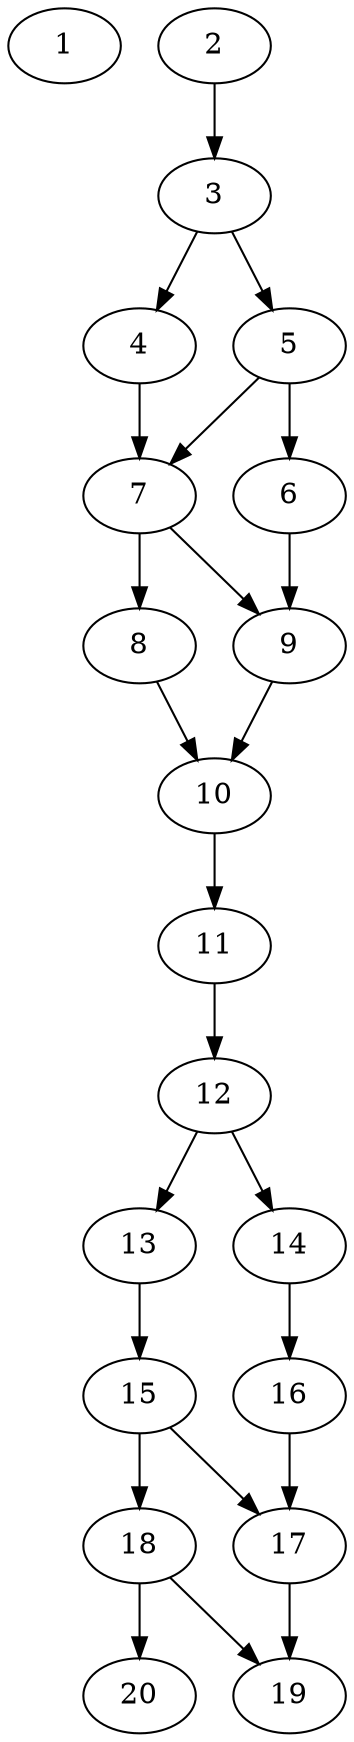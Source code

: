 // DAG automatically generated by daggen at Thu Oct  3 13:58:43 2019
// ./daggen --dot -n 20 --ccr 0.5 --fat 0.3 --regular 0.5 --density 0.7 --mindata 5242880 --maxdata 52428800 
digraph G {
  1 [size="22462464", alpha="0.07", expect_size="11231232"] 
  2 [size="69507072", alpha="0.13", expect_size="34753536"] 
  2 -> 3 [size ="34753536"]
  3 [size="95041536", alpha="0.11", expect_size="47520768"] 
  3 -> 4 [size ="47520768"]
  3 -> 5 [size ="47520768"]
  4 [size="65245184", alpha="0.14", expect_size="32622592"] 
  4 -> 7 [size ="32622592"]
  5 [size="28794880", alpha="0.12", expect_size="14397440"] 
  5 -> 6 [size ="14397440"]
  5 -> 7 [size ="14397440"]
  6 [size="35985408", alpha="0.03", expect_size="17992704"] 
  6 -> 9 [size ="17992704"]
  7 [size="63176704", alpha="0.07", expect_size="31588352"] 
  7 -> 8 [size ="31588352"]
  7 -> 9 [size ="31588352"]
  8 [size="54917120", alpha="0.04", expect_size="27458560"] 
  8 -> 10 [size ="27458560"]
  9 [size="83009536", alpha="0.10", expect_size="41504768"] 
  9 -> 10 [size ="41504768"]
  10 [size="51972096", alpha="0.02", expect_size="25986048"] 
  10 -> 11 [size ="25986048"]
  11 [size="35960832", alpha="0.04", expect_size="17980416"] 
  11 -> 12 [size ="17980416"]
  12 [size="70658048", alpha="0.11", expect_size="35329024"] 
  12 -> 13 [size ="35329024"]
  12 -> 14 [size ="35329024"]
  13 [size="35678208", alpha="0.18", expect_size="17839104"] 
  13 -> 15 [size ="17839104"]
  14 [size="88496128", alpha="0.19", expect_size="44248064"] 
  14 -> 16 [size ="44248064"]
  15 [size="61403136", alpha="0.14", expect_size="30701568"] 
  15 -> 17 [size ="30701568"]
  15 -> 18 [size ="30701568"]
  16 [size="25028608", alpha="0.20", expect_size="12514304"] 
  16 -> 17 [size ="12514304"]
  17 [size="40146944", alpha="0.03", expect_size="20073472"] 
  17 -> 19 [size ="20073472"]
  18 [size="74608640", alpha="0.02", expect_size="37304320"] 
  18 -> 19 [size ="37304320"]
  18 -> 20 [size ="37304320"]
  19 [size="94660608", alpha="0.10", expect_size="47330304"] 
  20 [size="48130048", alpha="0.17", expect_size="24065024"] 
}
